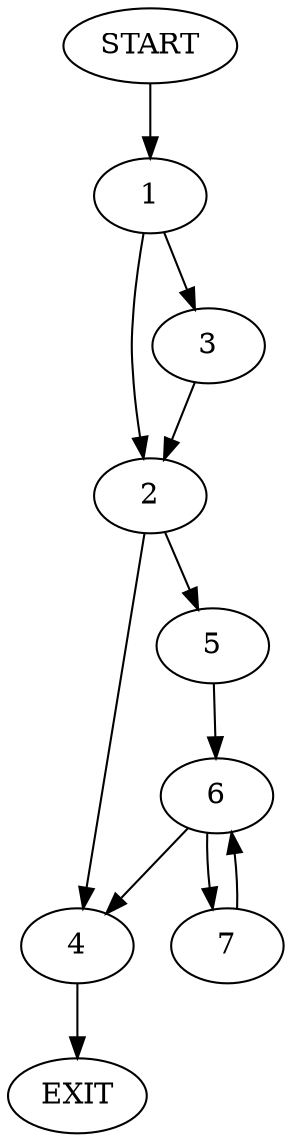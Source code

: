 digraph {
0 [label="START"]
8 [label="EXIT"]
0 -> 1
1 -> 2
1 -> 3
2 -> 4
2 -> 5
3 -> 2
4 -> 8
5 -> 6
6 -> 4
6 -> 7
7 -> 6
}
